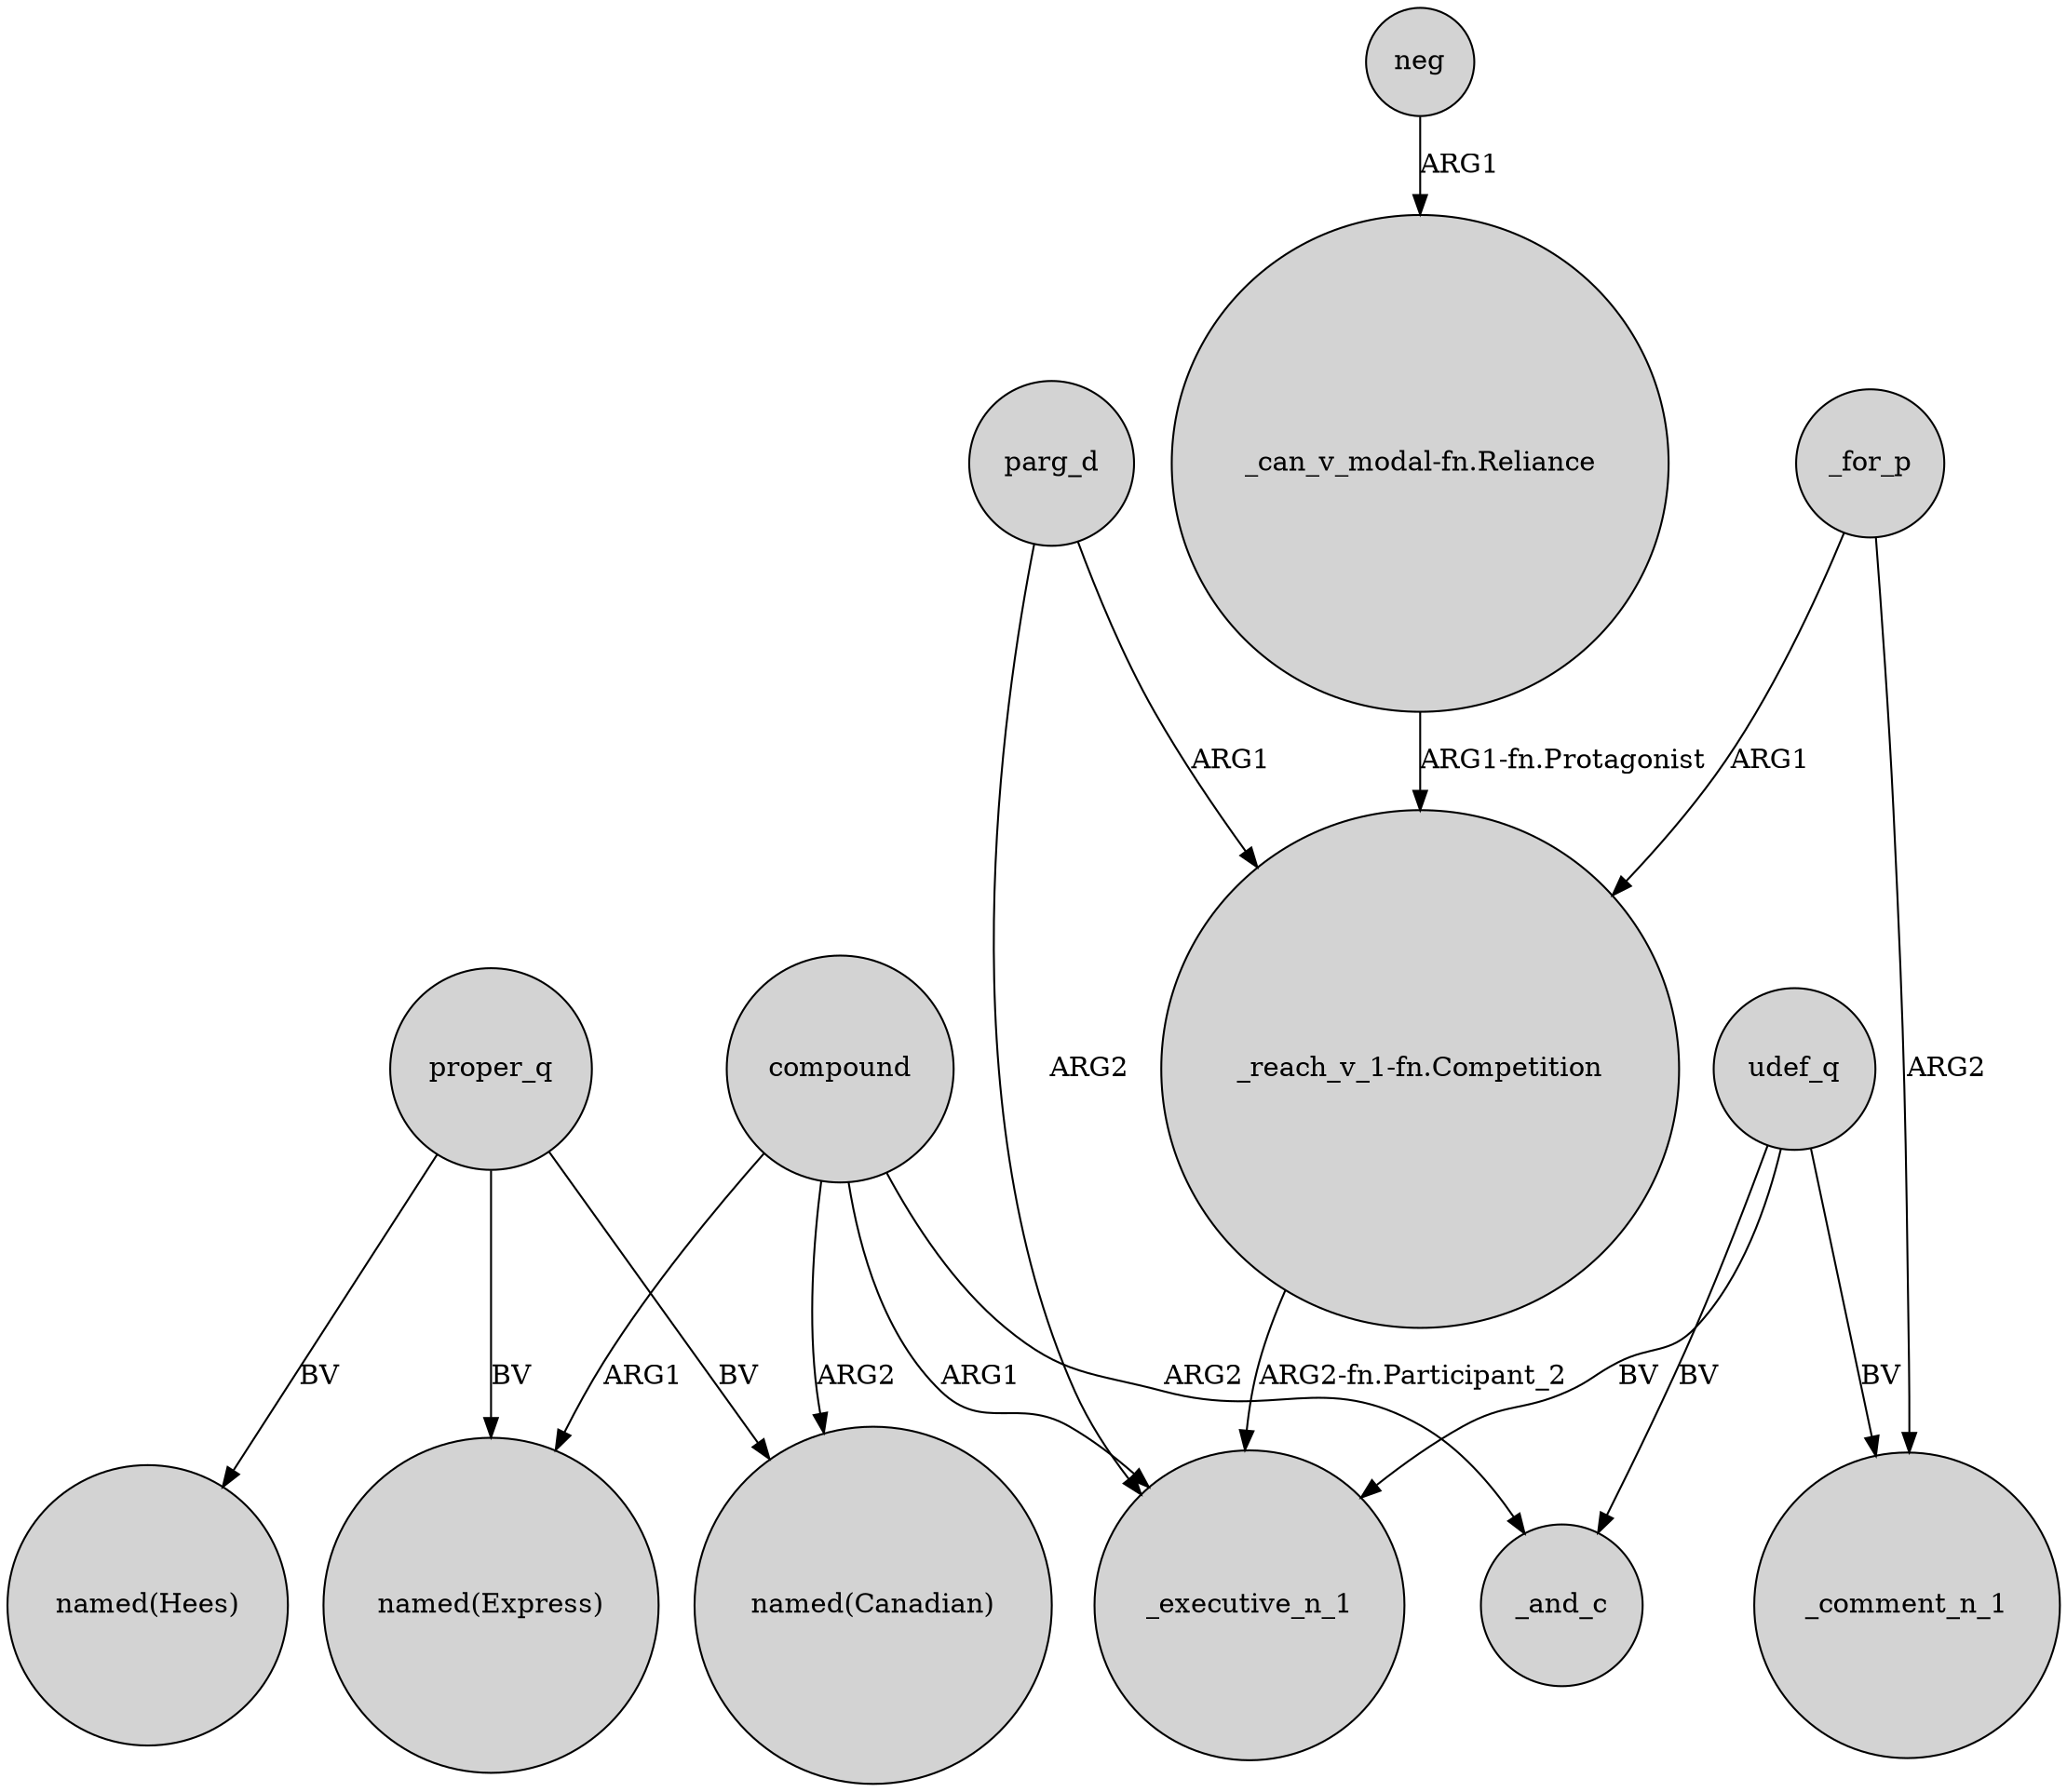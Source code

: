 digraph {
	node [shape=circle style=filled]
	proper_q -> "named(Express)" [label=BV]
	proper_q -> "named(Hees)" [label=BV]
	proper_q -> "named(Canadian)" [label=BV]
	parg_d -> _executive_n_1 [label=ARG2]
	neg -> "_can_v_modal-fn.Reliance" [label=ARG1]
	"_reach_v_1-fn.Competition" -> _executive_n_1 [label="ARG2-fn.Participant_2"]
	udef_q -> _comment_n_1 [label=BV]
	udef_q -> _and_c [label=BV]
	compound -> "named(Express)" [label=ARG1]
	"_can_v_modal-fn.Reliance" -> "_reach_v_1-fn.Competition" [label="ARG1-fn.Protagonist"]
	compound -> _and_c [label=ARG2]
	compound -> _executive_n_1 [label=ARG1]
	_for_p -> "_reach_v_1-fn.Competition" [label=ARG1]
	compound -> "named(Canadian)" [label=ARG2]
	parg_d -> "_reach_v_1-fn.Competition" [label=ARG1]
	udef_q -> _executive_n_1 [label=BV]
	_for_p -> _comment_n_1 [label=ARG2]
}
